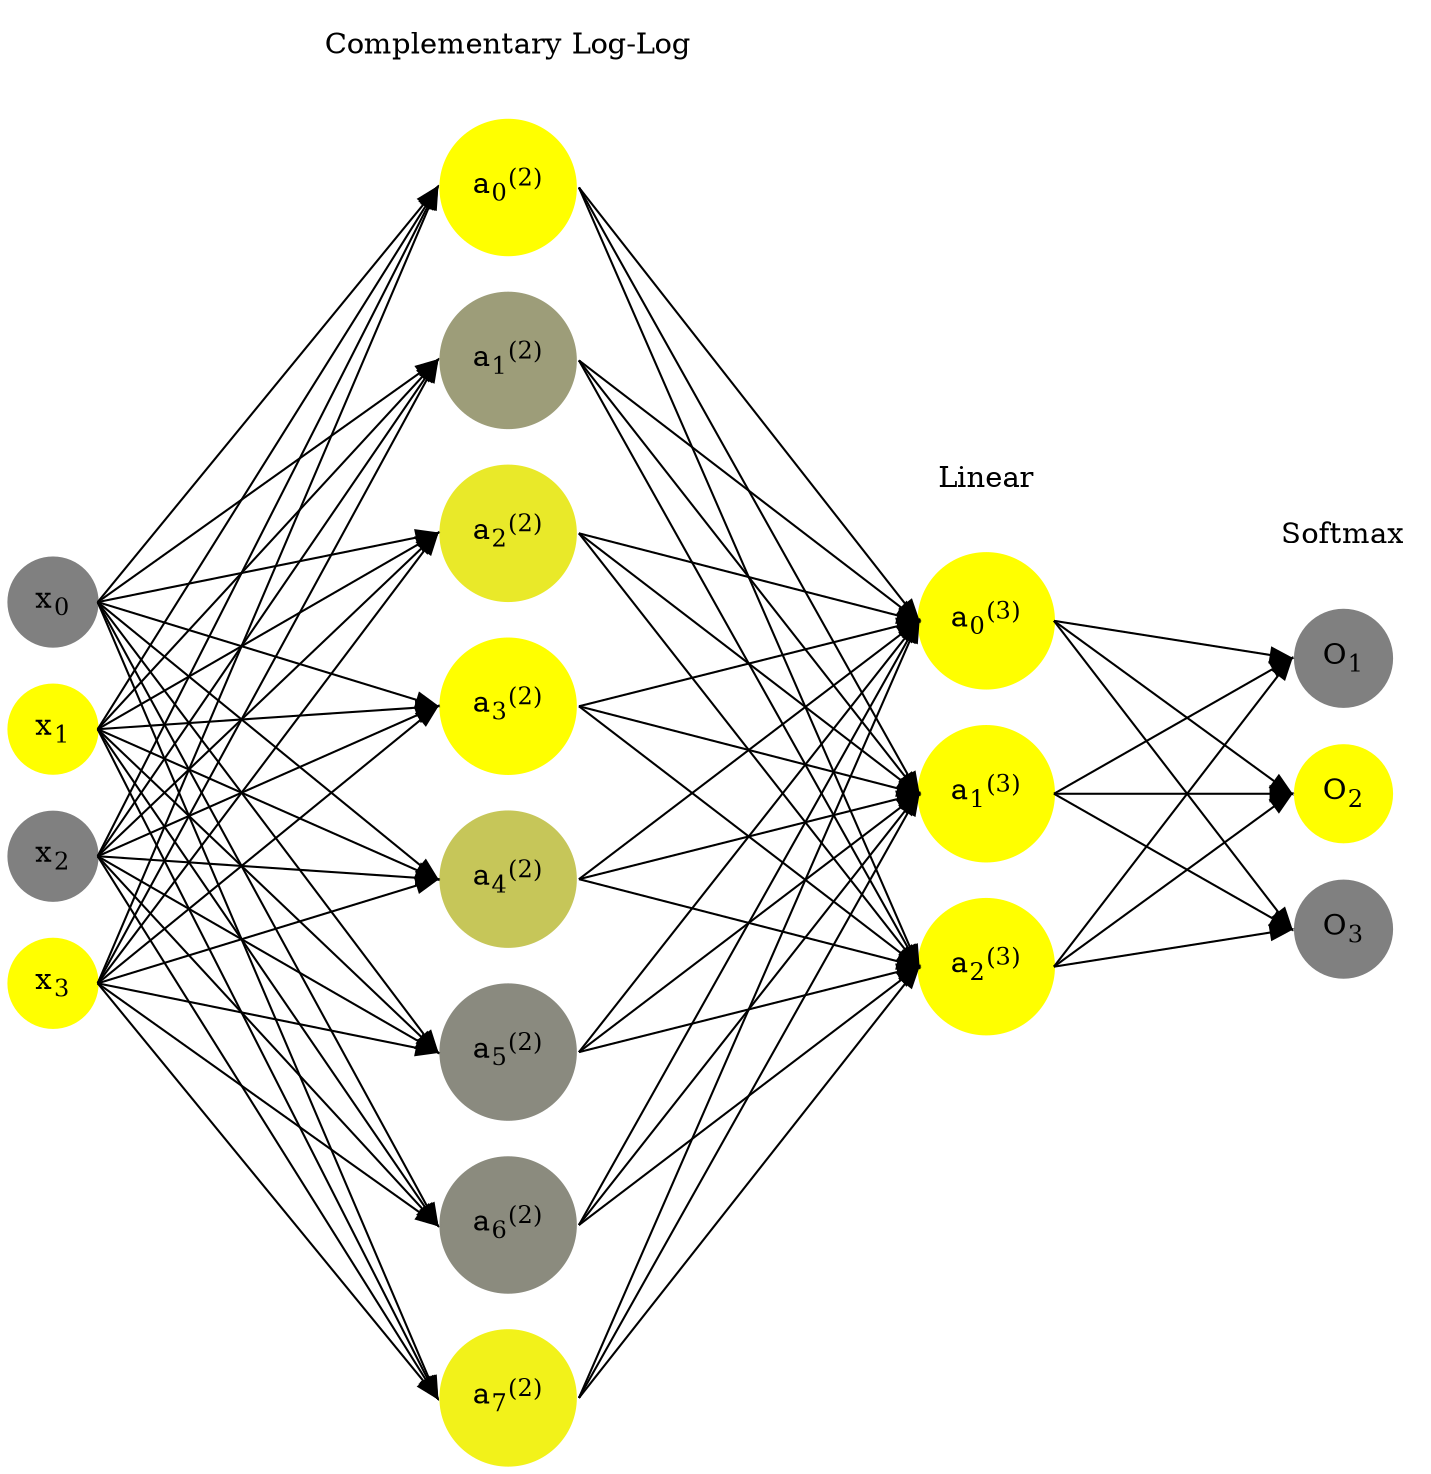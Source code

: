 digraph G {
	rankdir = LR;
	splines=false;
	edge[style=invis];
	ranksep= 1.4;
	{
	node [shape=circle, color="0.1667, 0.0, 0.5", style=filled, fillcolor="0.1667, 0.0, 0.5"];
	x0 [label=<x<sub>0</sub>>];
	}
	{
	node [shape=circle, color="0.1667, 1.0, 1.0", style=filled, fillcolor="0.1667, 1.0, 1.0"];
	x1 [label=<x<sub>1</sub>>];
	}
	{
	node [shape=circle, color="0.1667, 0.0, 0.5", style=filled, fillcolor="0.1667, 0.0, 0.5"];
	x2 [label=<x<sub>2</sub>>];
	}
	{
	node [shape=circle, color="0.1667, 1.0, 1.0", style=filled, fillcolor="0.1667, 1.0, 1.0"];
	x3 [label=<x<sub>3</sub>>];
	}
	{
	node [shape=circle, color="0.1667, 0.998514, 0.999257", style=filled, fillcolor="0.1667, 0.998514, 0.999257"];
	a02 [label=<a<sub>0</sub><sup>(2)</sup>>];
	}
	{
	node [shape=circle, color="0.1667, 0.233068, 0.616534", style=filled, fillcolor="0.1667, 0.233068, 0.616534"];
	a12 [label=<a<sub>1</sub><sup>(2)</sup>>];
	}
	{
	node [shape=circle, color="0.1667, 0.821538, 0.910769", style=filled, fillcolor="0.1667, 0.821538, 0.910769"];
	a22 [label=<a<sub>2</sub><sup>(2)</sup>>];
	}
	{
	node [shape=circle, color="0.1667, 0.999994, 0.999997", style=filled, fillcolor="0.1667, 0.999994, 0.999997"];
	a32 [label=<a<sub>3</sub><sup>(2)</sup>>];
	}
	{
	node [shape=circle, color="0.1667, 0.551348, 0.775674", style=filled, fillcolor="0.1667, 0.551348, 0.775674"];
	a42 [label=<a<sub>4</sub><sup>(2)</sup>>];
	}
	{
	node [shape=circle, color="0.1667, 0.079947, 0.539973", style=filled, fillcolor="0.1667, 0.079947, 0.539973"];
	a52 [label=<a<sub>5</sub><sup>(2)</sup>>];
	}
	{
	node [shape=circle, color="0.1667, 0.091547, 0.545774", style=filled, fillcolor="0.1667, 0.091547, 0.545774"];
	a62 [label=<a<sub>6</sub><sup>(2)</sup>>];
	}
	{
	node [shape=circle, color="0.1667, 0.892544, 0.946272", style=filled, fillcolor="0.1667, 0.892544, 0.946272"];
	a72 [label=<a<sub>7</sub><sup>(2)</sup>>];
	}
	{
	node [shape=circle, color="0.1667, 14.170415, 7.585207", style=filled, fillcolor="0.1667, 14.170415, 7.585207"];
	a03 [label=<a<sub>0</sub><sup>(3)</sup>>];
	}
	{
	node [shape=circle, color="0.1667, 7.916750, 4.458375", style=filled, fillcolor="0.1667, 7.916750, 4.458375"];
	a13 [label=<a<sub>1</sub><sup>(3)</sup>>];
	}
	{
	node [shape=circle, color="0.1667, 5.025893, 3.012946", style=filled, fillcolor="0.1667, 5.025893, 3.012946"];
	a23 [label=<a<sub>2</sub><sup>(3)</sup>>];
	}
	{
	node [shape=circle, color="0.1667, 0.0, 0.5", style=filled, fillcolor="0.1667, 0.0, 0.5"];
	O1 [label=<O<sub>1</sub>>];
	}
	{
	node [shape=circle, color="0.1667, 1.0, 1.0", style=filled, fillcolor="0.1667, 1.0, 1.0"];
	O2 [label=<O<sub>2</sub>>];
	}
	{
	node [shape=circle, color="0.1667, 0.0, 0.5", style=filled, fillcolor="0.1667, 0.0, 0.5"];
	O3 [label=<O<sub>3</sub>>];
	}
	{
	rank=same;
	x0->x1->x2->x3;
	}
	{
	rank=same;
	a02->a12->a22->a32->a42->a52->a62->a72;
	}
	{
	rank=same;
	a03->a13->a23;
	}
	{
	rank=same;
	O1->O2->O3;
	}
	l1 [shape=plaintext,label="Complementary Log-Log"];
	l1->a02;
	{rank=same; l1;a02};
	l2 [shape=plaintext,label="Linear"];
	l2->a03;
	{rank=same; l2;a03};
	l3 [shape=plaintext,label="Softmax"];
	l3->O1;
	{rank=same; l3;O1};
edge[style=solid, tailport=e, headport=w];
	{x0;x1;x2;x3} -> {a02;a12;a22;a32;a42;a52;a62;a72};
	{a02;a12;a22;a32;a42;a52;a62;a72} -> {a03;a13;a23};
	{a03;a13;a23} -> {O1,O2,O3};
}